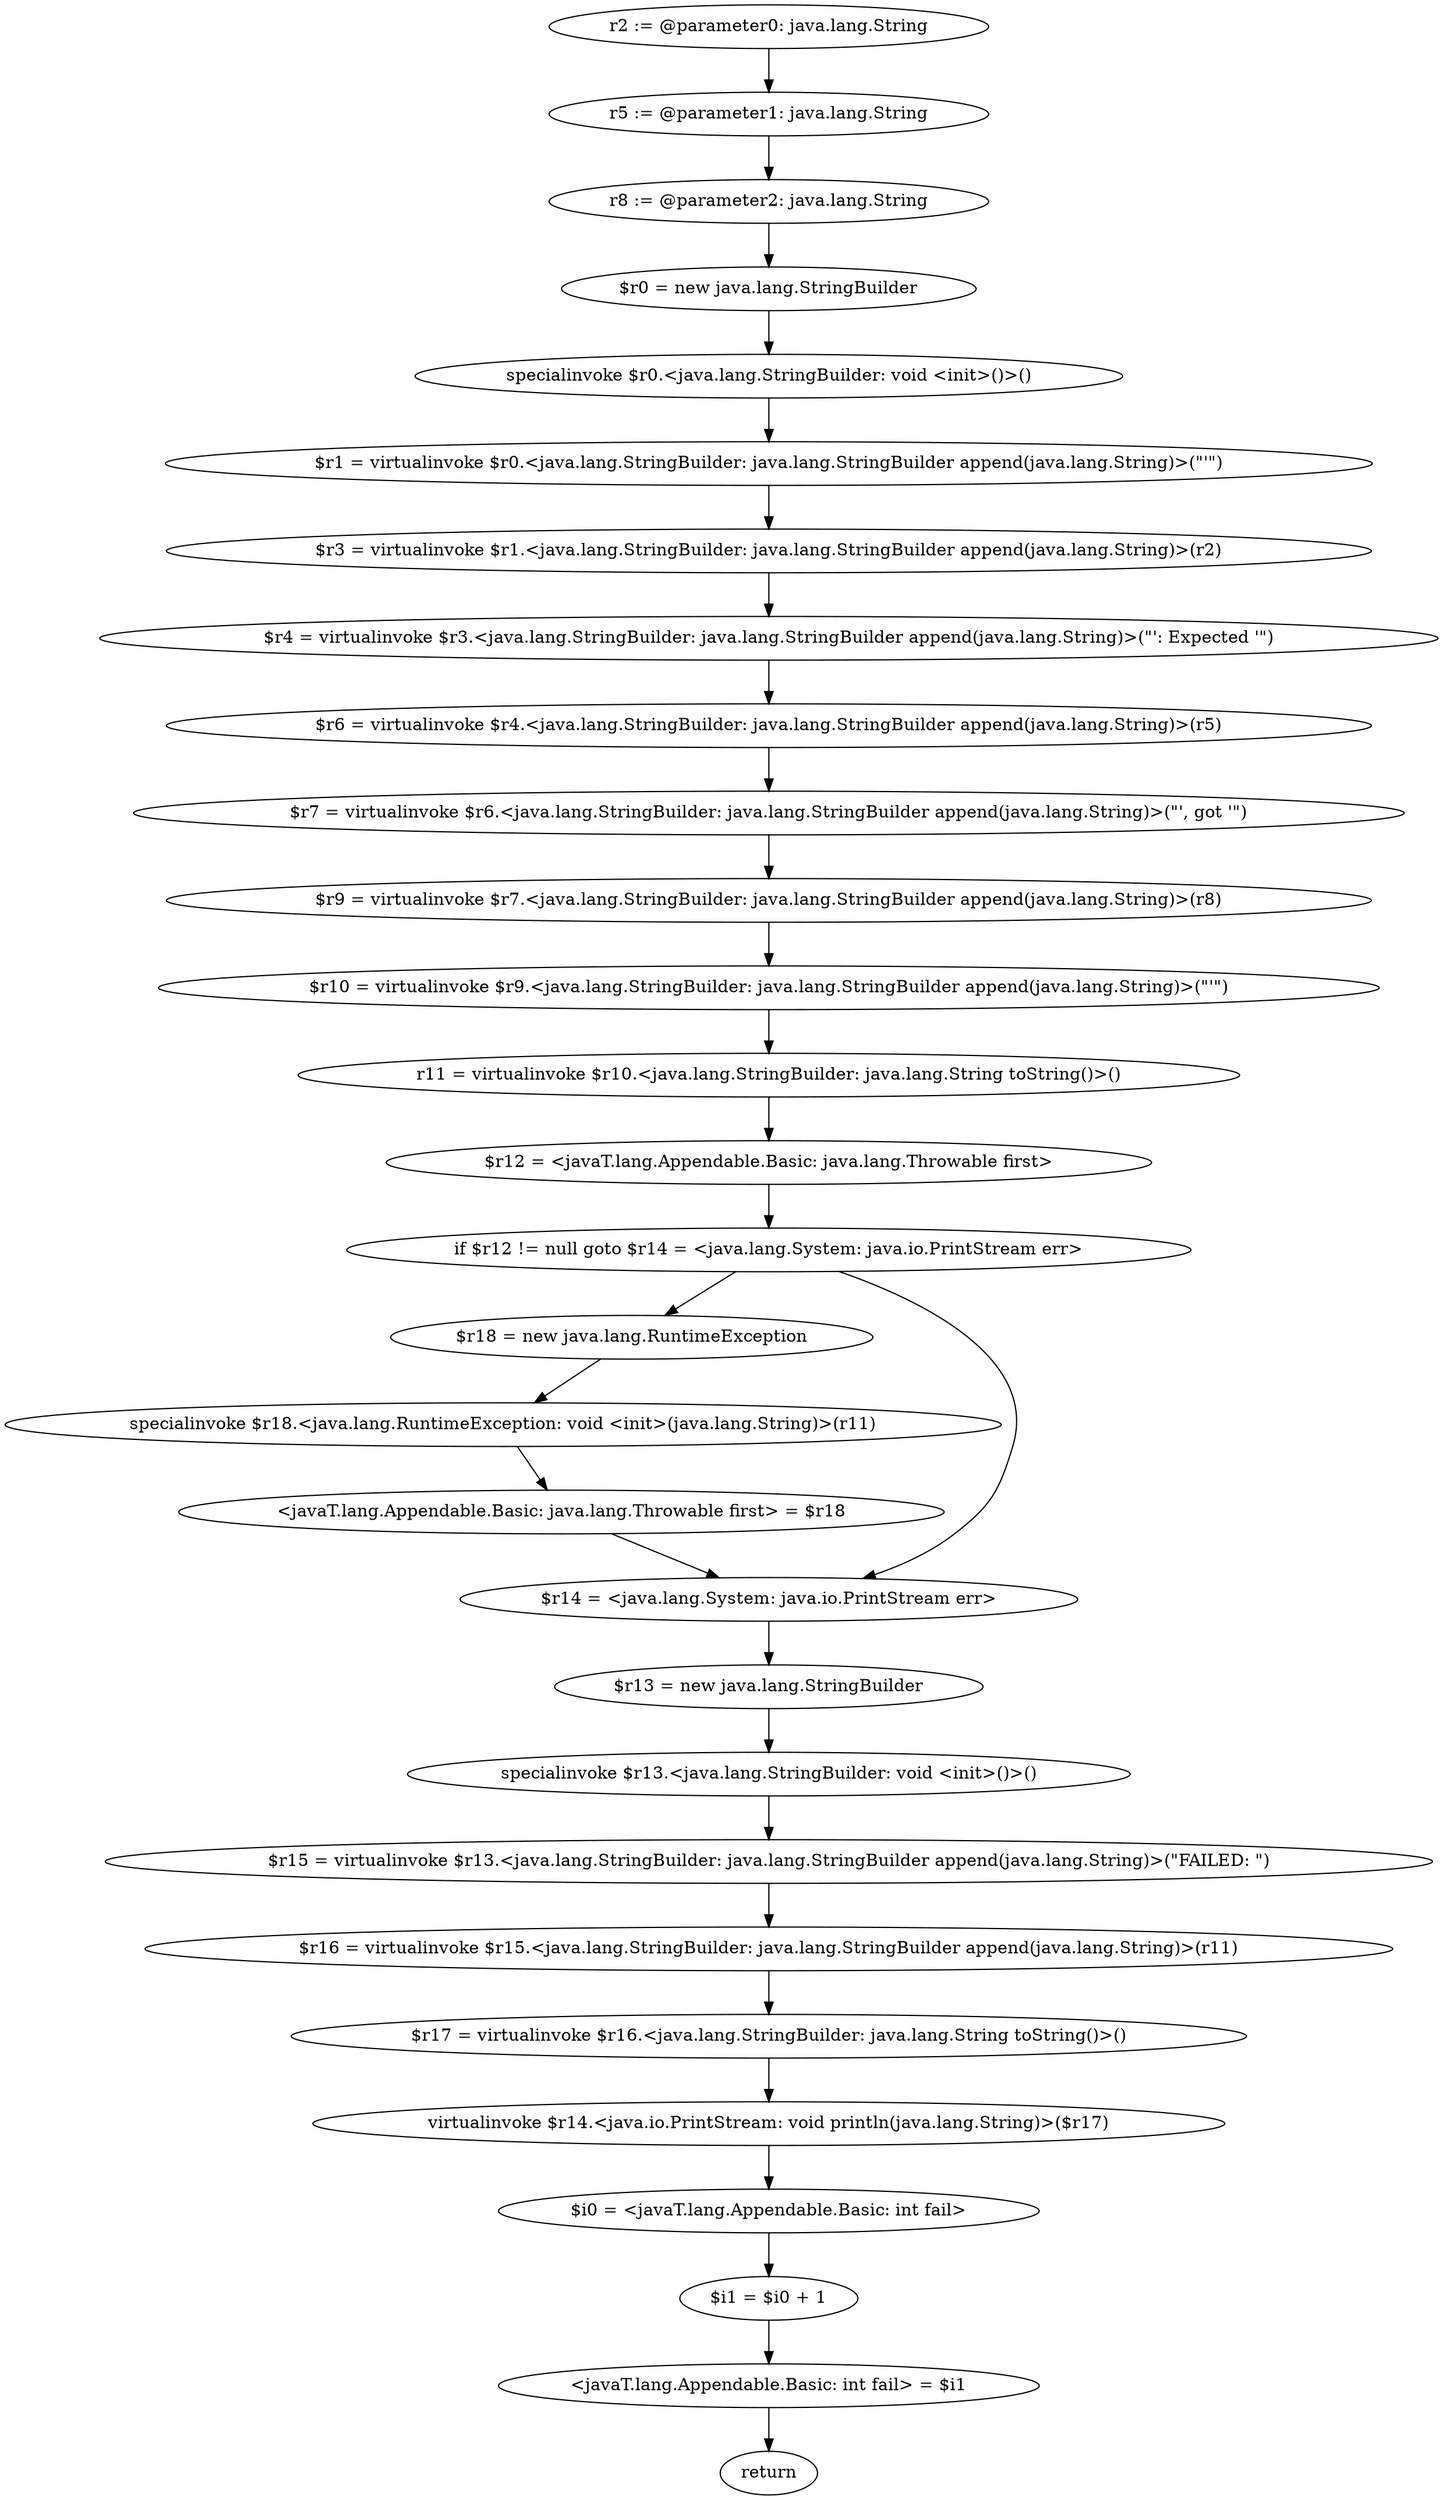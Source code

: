 digraph "unitGraph" {
    "r2 := @parameter0: java.lang.String"
    "r5 := @parameter1: java.lang.String"
    "r8 := @parameter2: java.lang.String"
    "$r0 = new java.lang.StringBuilder"
    "specialinvoke $r0.<java.lang.StringBuilder: void <init>()>()"
    "$r1 = virtualinvoke $r0.<java.lang.StringBuilder: java.lang.StringBuilder append(java.lang.String)>(\"\'\")"
    "$r3 = virtualinvoke $r1.<java.lang.StringBuilder: java.lang.StringBuilder append(java.lang.String)>(r2)"
    "$r4 = virtualinvoke $r3.<java.lang.StringBuilder: java.lang.StringBuilder append(java.lang.String)>(\"\': Expected \'\")"
    "$r6 = virtualinvoke $r4.<java.lang.StringBuilder: java.lang.StringBuilder append(java.lang.String)>(r5)"
    "$r7 = virtualinvoke $r6.<java.lang.StringBuilder: java.lang.StringBuilder append(java.lang.String)>(\"\', got \'\")"
    "$r9 = virtualinvoke $r7.<java.lang.StringBuilder: java.lang.StringBuilder append(java.lang.String)>(r8)"
    "$r10 = virtualinvoke $r9.<java.lang.StringBuilder: java.lang.StringBuilder append(java.lang.String)>(\"\'\")"
    "r11 = virtualinvoke $r10.<java.lang.StringBuilder: java.lang.String toString()>()"
    "$r12 = <javaT.lang.Appendable.Basic: java.lang.Throwable first>"
    "if $r12 != null goto $r14 = <java.lang.System: java.io.PrintStream err>"
    "$r18 = new java.lang.RuntimeException"
    "specialinvoke $r18.<java.lang.RuntimeException: void <init>(java.lang.String)>(r11)"
    "<javaT.lang.Appendable.Basic: java.lang.Throwable first> = $r18"
    "$r14 = <java.lang.System: java.io.PrintStream err>"
    "$r13 = new java.lang.StringBuilder"
    "specialinvoke $r13.<java.lang.StringBuilder: void <init>()>()"
    "$r15 = virtualinvoke $r13.<java.lang.StringBuilder: java.lang.StringBuilder append(java.lang.String)>(\"FAILED: \")"
    "$r16 = virtualinvoke $r15.<java.lang.StringBuilder: java.lang.StringBuilder append(java.lang.String)>(r11)"
    "$r17 = virtualinvoke $r16.<java.lang.StringBuilder: java.lang.String toString()>()"
    "virtualinvoke $r14.<java.io.PrintStream: void println(java.lang.String)>($r17)"
    "$i0 = <javaT.lang.Appendable.Basic: int fail>"
    "$i1 = $i0 + 1"
    "<javaT.lang.Appendable.Basic: int fail> = $i1"
    "return"
    "r2 := @parameter0: java.lang.String"->"r5 := @parameter1: java.lang.String";
    "r5 := @parameter1: java.lang.String"->"r8 := @parameter2: java.lang.String";
    "r8 := @parameter2: java.lang.String"->"$r0 = new java.lang.StringBuilder";
    "$r0 = new java.lang.StringBuilder"->"specialinvoke $r0.<java.lang.StringBuilder: void <init>()>()";
    "specialinvoke $r0.<java.lang.StringBuilder: void <init>()>()"->"$r1 = virtualinvoke $r0.<java.lang.StringBuilder: java.lang.StringBuilder append(java.lang.String)>(\"\'\")";
    "$r1 = virtualinvoke $r0.<java.lang.StringBuilder: java.lang.StringBuilder append(java.lang.String)>(\"\'\")"->"$r3 = virtualinvoke $r1.<java.lang.StringBuilder: java.lang.StringBuilder append(java.lang.String)>(r2)";
    "$r3 = virtualinvoke $r1.<java.lang.StringBuilder: java.lang.StringBuilder append(java.lang.String)>(r2)"->"$r4 = virtualinvoke $r3.<java.lang.StringBuilder: java.lang.StringBuilder append(java.lang.String)>(\"\': Expected \'\")";
    "$r4 = virtualinvoke $r3.<java.lang.StringBuilder: java.lang.StringBuilder append(java.lang.String)>(\"\': Expected \'\")"->"$r6 = virtualinvoke $r4.<java.lang.StringBuilder: java.lang.StringBuilder append(java.lang.String)>(r5)";
    "$r6 = virtualinvoke $r4.<java.lang.StringBuilder: java.lang.StringBuilder append(java.lang.String)>(r5)"->"$r7 = virtualinvoke $r6.<java.lang.StringBuilder: java.lang.StringBuilder append(java.lang.String)>(\"\', got \'\")";
    "$r7 = virtualinvoke $r6.<java.lang.StringBuilder: java.lang.StringBuilder append(java.lang.String)>(\"\', got \'\")"->"$r9 = virtualinvoke $r7.<java.lang.StringBuilder: java.lang.StringBuilder append(java.lang.String)>(r8)";
    "$r9 = virtualinvoke $r7.<java.lang.StringBuilder: java.lang.StringBuilder append(java.lang.String)>(r8)"->"$r10 = virtualinvoke $r9.<java.lang.StringBuilder: java.lang.StringBuilder append(java.lang.String)>(\"\'\")";
    "$r10 = virtualinvoke $r9.<java.lang.StringBuilder: java.lang.StringBuilder append(java.lang.String)>(\"\'\")"->"r11 = virtualinvoke $r10.<java.lang.StringBuilder: java.lang.String toString()>()";
    "r11 = virtualinvoke $r10.<java.lang.StringBuilder: java.lang.String toString()>()"->"$r12 = <javaT.lang.Appendable.Basic: java.lang.Throwable first>";
    "$r12 = <javaT.lang.Appendable.Basic: java.lang.Throwable first>"->"if $r12 != null goto $r14 = <java.lang.System: java.io.PrintStream err>";
    "if $r12 != null goto $r14 = <java.lang.System: java.io.PrintStream err>"->"$r18 = new java.lang.RuntimeException";
    "if $r12 != null goto $r14 = <java.lang.System: java.io.PrintStream err>"->"$r14 = <java.lang.System: java.io.PrintStream err>";
    "$r18 = new java.lang.RuntimeException"->"specialinvoke $r18.<java.lang.RuntimeException: void <init>(java.lang.String)>(r11)";
    "specialinvoke $r18.<java.lang.RuntimeException: void <init>(java.lang.String)>(r11)"->"<javaT.lang.Appendable.Basic: java.lang.Throwable first> = $r18";
    "<javaT.lang.Appendable.Basic: java.lang.Throwable first> = $r18"->"$r14 = <java.lang.System: java.io.PrintStream err>";
    "$r14 = <java.lang.System: java.io.PrintStream err>"->"$r13 = new java.lang.StringBuilder";
    "$r13 = new java.lang.StringBuilder"->"specialinvoke $r13.<java.lang.StringBuilder: void <init>()>()";
    "specialinvoke $r13.<java.lang.StringBuilder: void <init>()>()"->"$r15 = virtualinvoke $r13.<java.lang.StringBuilder: java.lang.StringBuilder append(java.lang.String)>(\"FAILED: \")";
    "$r15 = virtualinvoke $r13.<java.lang.StringBuilder: java.lang.StringBuilder append(java.lang.String)>(\"FAILED: \")"->"$r16 = virtualinvoke $r15.<java.lang.StringBuilder: java.lang.StringBuilder append(java.lang.String)>(r11)";
    "$r16 = virtualinvoke $r15.<java.lang.StringBuilder: java.lang.StringBuilder append(java.lang.String)>(r11)"->"$r17 = virtualinvoke $r16.<java.lang.StringBuilder: java.lang.String toString()>()";
    "$r17 = virtualinvoke $r16.<java.lang.StringBuilder: java.lang.String toString()>()"->"virtualinvoke $r14.<java.io.PrintStream: void println(java.lang.String)>($r17)";
    "virtualinvoke $r14.<java.io.PrintStream: void println(java.lang.String)>($r17)"->"$i0 = <javaT.lang.Appendable.Basic: int fail>";
    "$i0 = <javaT.lang.Appendable.Basic: int fail>"->"$i1 = $i0 + 1";
    "$i1 = $i0 + 1"->"<javaT.lang.Appendable.Basic: int fail> = $i1";
    "<javaT.lang.Appendable.Basic: int fail> = $i1"->"return";
}
